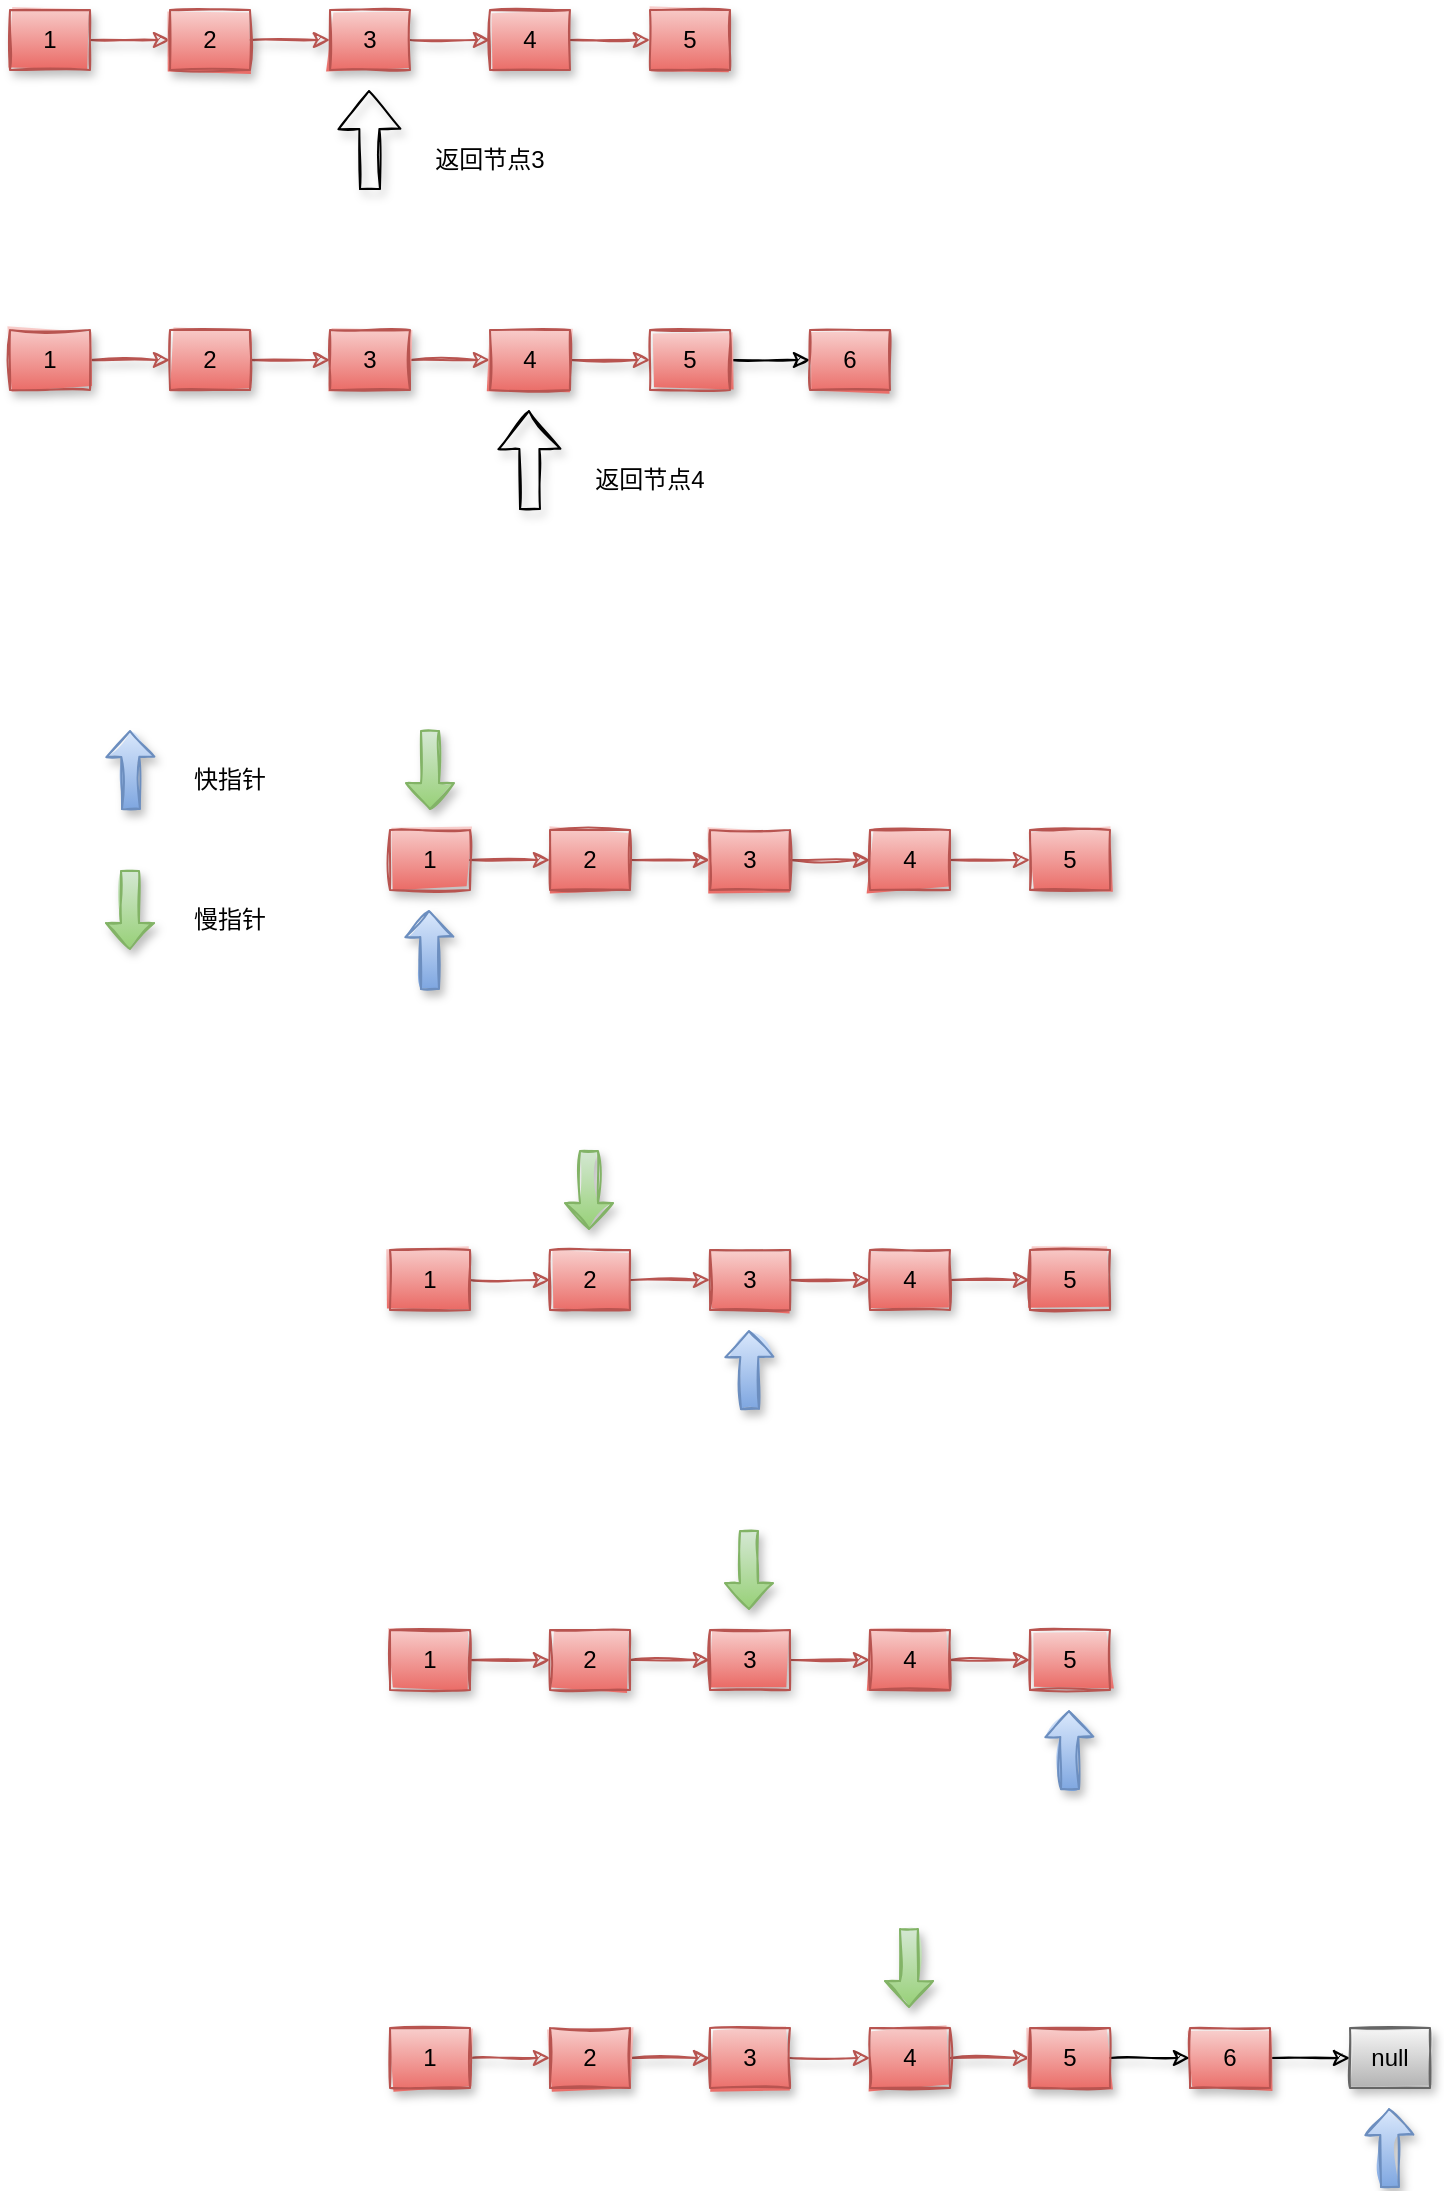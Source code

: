<mxfile version="15.9.1" type="github">
  <diagram id="0DmhKtrQQN23l6t86Fgn" name="第 1 页">
    <mxGraphModel dx="1042" dy="674" grid="1" gridSize="10" guides="1" tooltips="1" connect="1" arrows="1" fold="1" page="1" pageScale="1" pageWidth="827" pageHeight="1169" math="0" shadow="0">
      <root>
        <mxCell id="0" />
        <mxCell id="1" parent="0" />
        <mxCell id="HGLe5gLv3orTPowbgpZ5-3" value="" style="edgeStyle=orthogonalEdgeStyle;rounded=0;orthogonalLoop=1;jettySize=auto;html=1;sketch=1;shadow=1;fillColor=#f8cecc;strokeColor=#b85450;gradientColor=#ea6b66;" edge="1" parent="1" source="HGLe5gLv3orTPowbgpZ5-1" target="HGLe5gLv3orTPowbgpZ5-2">
          <mxGeometry relative="1" as="geometry" />
        </mxCell>
        <mxCell id="HGLe5gLv3orTPowbgpZ5-1" value="1" style="rounded=0;whiteSpace=wrap;html=1;sketch=1;shadow=1;fillColor=#f8cecc;strokeColor=#b85450;gradientColor=#ea6b66;" vertex="1" parent="1">
          <mxGeometry x="80" y="80" width="40" height="30" as="geometry" />
        </mxCell>
        <mxCell id="HGLe5gLv3orTPowbgpZ5-5" value="" style="edgeStyle=orthogonalEdgeStyle;rounded=0;orthogonalLoop=1;jettySize=auto;html=1;sketch=1;shadow=1;fillColor=#f8cecc;strokeColor=#b85450;gradientColor=#ea6b66;" edge="1" parent="1" source="HGLe5gLv3orTPowbgpZ5-2" target="HGLe5gLv3orTPowbgpZ5-4">
          <mxGeometry relative="1" as="geometry" />
        </mxCell>
        <mxCell id="HGLe5gLv3orTPowbgpZ5-2" value="2" style="rounded=0;whiteSpace=wrap;html=1;sketch=1;shadow=1;fillColor=#f8cecc;strokeColor=#b85450;gradientColor=#ea6b66;" vertex="1" parent="1">
          <mxGeometry x="160" y="80" width="40" height="30" as="geometry" />
        </mxCell>
        <mxCell id="HGLe5gLv3orTPowbgpZ5-7" value="" style="edgeStyle=orthogonalEdgeStyle;rounded=0;orthogonalLoop=1;jettySize=auto;html=1;sketch=1;shadow=1;fillColor=#f8cecc;strokeColor=#b85450;gradientColor=#ea6b66;" edge="1" parent="1" source="HGLe5gLv3orTPowbgpZ5-4" target="HGLe5gLv3orTPowbgpZ5-6">
          <mxGeometry relative="1" as="geometry" />
        </mxCell>
        <mxCell id="HGLe5gLv3orTPowbgpZ5-4" value="3" style="rounded=0;whiteSpace=wrap;html=1;sketch=1;shadow=1;fillColor=#f8cecc;strokeColor=#b85450;gradientColor=#ea6b66;" vertex="1" parent="1">
          <mxGeometry x="240" y="80" width="40" height="30" as="geometry" />
        </mxCell>
        <mxCell id="HGLe5gLv3orTPowbgpZ5-9" value="" style="edgeStyle=orthogonalEdgeStyle;rounded=0;orthogonalLoop=1;jettySize=auto;html=1;sketch=1;shadow=1;fillColor=#f8cecc;strokeColor=#b85450;gradientColor=#ea6b66;" edge="1" parent="1" source="HGLe5gLv3orTPowbgpZ5-6" target="HGLe5gLv3orTPowbgpZ5-8">
          <mxGeometry relative="1" as="geometry" />
        </mxCell>
        <mxCell id="HGLe5gLv3orTPowbgpZ5-6" value="4" style="rounded=0;whiteSpace=wrap;html=1;sketch=1;shadow=1;fillColor=#f8cecc;strokeColor=#b85450;gradientColor=#ea6b66;" vertex="1" parent="1">
          <mxGeometry x="320" y="80" width="40" height="30" as="geometry" />
        </mxCell>
        <mxCell id="HGLe5gLv3orTPowbgpZ5-8" value="5" style="rounded=0;whiteSpace=wrap;html=1;sketch=1;shadow=1;fillColor=#f8cecc;strokeColor=#b85450;gradientColor=#ea6b66;" vertex="1" parent="1">
          <mxGeometry x="400" y="80" width="40" height="30" as="geometry" />
        </mxCell>
        <mxCell id="HGLe5gLv3orTPowbgpZ5-10" value="" style="shape=flexArrow;endArrow=classic;html=1;rounded=0;shadow=1;sketch=1;" edge="1" parent="1">
          <mxGeometry width="50" height="50" relative="1" as="geometry">
            <mxPoint x="260" y="170" as="sourcePoint" />
            <mxPoint x="259.5" y="120" as="targetPoint" />
          </mxGeometry>
        </mxCell>
        <mxCell id="HGLe5gLv3orTPowbgpZ5-11" value="" style="edgeStyle=orthogonalEdgeStyle;rounded=0;orthogonalLoop=1;jettySize=auto;html=1;sketch=1;shadow=1;fillColor=#f8cecc;strokeColor=#b85450;gradientColor=#ea6b66;" edge="1" parent="1" source="HGLe5gLv3orTPowbgpZ5-12" target="HGLe5gLv3orTPowbgpZ5-14">
          <mxGeometry relative="1" as="geometry" />
        </mxCell>
        <mxCell id="HGLe5gLv3orTPowbgpZ5-12" value="1" style="rounded=0;whiteSpace=wrap;html=1;sketch=1;shadow=1;fillColor=#f8cecc;strokeColor=#b85450;gradientColor=#ea6b66;" vertex="1" parent="1">
          <mxGeometry x="80" y="240" width="40" height="30" as="geometry" />
        </mxCell>
        <mxCell id="HGLe5gLv3orTPowbgpZ5-13" value="" style="edgeStyle=orthogonalEdgeStyle;rounded=0;orthogonalLoop=1;jettySize=auto;html=1;sketch=1;shadow=1;fillColor=#f8cecc;strokeColor=#b85450;gradientColor=#ea6b66;" edge="1" parent="1" source="HGLe5gLv3orTPowbgpZ5-14" target="HGLe5gLv3orTPowbgpZ5-16">
          <mxGeometry relative="1" as="geometry" />
        </mxCell>
        <mxCell id="HGLe5gLv3orTPowbgpZ5-14" value="2" style="rounded=0;whiteSpace=wrap;html=1;sketch=1;shadow=1;fillColor=#f8cecc;strokeColor=#b85450;gradientColor=#ea6b66;" vertex="1" parent="1">
          <mxGeometry x="160" y="240" width="40" height="30" as="geometry" />
        </mxCell>
        <mxCell id="HGLe5gLv3orTPowbgpZ5-15" value="" style="edgeStyle=orthogonalEdgeStyle;rounded=0;orthogonalLoop=1;jettySize=auto;html=1;sketch=1;shadow=1;fillColor=#f8cecc;strokeColor=#b85450;gradientColor=#ea6b66;" edge="1" parent="1" source="HGLe5gLv3orTPowbgpZ5-16" target="HGLe5gLv3orTPowbgpZ5-18">
          <mxGeometry relative="1" as="geometry" />
        </mxCell>
        <mxCell id="HGLe5gLv3orTPowbgpZ5-16" value="3" style="rounded=0;whiteSpace=wrap;html=1;sketch=1;shadow=1;fillColor=#f8cecc;strokeColor=#b85450;gradientColor=#ea6b66;" vertex="1" parent="1">
          <mxGeometry x="240" y="240" width="40" height="30" as="geometry" />
        </mxCell>
        <mxCell id="HGLe5gLv3orTPowbgpZ5-17" value="" style="edgeStyle=orthogonalEdgeStyle;rounded=0;orthogonalLoop=1;jettySize=auto;html=1;sketch=1;shadow=1;fillColor=#f8cecc;strokeColor=#b85450;gradientColor=#ea6b66;" edge="1" parent="1" source="HGLe5gLv3orTPowbgpZ5-18" target="HGLe5gLv3orTPowbgpZ5-19">
          <mxGeometry relative="1" as="geometry" />
        </mxCell>
        <mxCell id="HGLe5gLv3orTPowbgpZ5-18" value="4" style="rounded=0;whiteSpace=wrap;html=1;sketch=1;shadow=1;fillColor=#f8cecc;strokeColor=#b85450;gradientColor=#ea6b66;" vertex="1" parent="1">
          <mxGeometry x="320" y="240" width="40" height="30" as="geometry" />
        </mxCell>
        <mxCell id="HGLe5gLv3orTPowbgpZ5-22" value="" style="edgeStyle=orthogonalEdgeStyle;rounded=0;sketch=1;orthogonalLoop=1;jettySize=auto;html=1;shadow=1;" edge="1" parent="1" source="HGLe5gLv3orTPowbgpZ5-19" target="HGLe5gLv3orTPowbgpZ5-21">
          <mxGeometry relative="1" as="geometry" />
        </mxCell>
        <mxCell id="HGLe5gLv3orTPowbgpZ5-19" value="5" style="rounded=0;whiteSpace=wrap;html=1;sketch=1;shadow=1;fillColor=#f8cecc;strokeColor=#b85450;gradientColor=#ea6b66;" vertex="1" parent="1">
          <mxGeometry x="400" y="240" width="40" height="30" as="geometry" />
        </mxCell>
        <mxCell id="HGLe5gLv3orTPowbgpZ5-20" value="" style="shape=flexArrow;endArrow=classic;html=1;rounded=0;shadow=1;sketch=1;" edge="1" parent="1">
          <mxGeometry width="50" height="50" relative="1" as="geometry">
            <mxPoint x="340" y="330" as="sourcePoint" />
            <mxPoint x="339.5" y="280" as="targetPoint" />
          </mxGeometry>
        </mxCell>
        <mxCell id="HGLe5gLv3orTPowbgpZ5-21" value="6" style="rounded=0;whiteSpace=wrap;html=1;sketch=1;shadow=1;fillColor=#f8cecc;strokeColor=#b85450;gradientColor=#ea6b66;" vertex="1" parent="1">
          <mxGeometry x="480" y="240" width="40" height="30" as="geometry" />
        </mxCell>
        <mxCell id="HGLe5gLv3orTPowbgpZ5-26" value="返回节点3" style="text;html=1;strokeColor=none;fillColor=none;align=center;verticalAlign=middle;whiteSpace=wrap;rounded=0;shadow=1;" vertex="1" parent="1">
          <mxGeometry x="290" y="140" width="60" height="30" as="geometry" />
        </mxCell>
        <mxCell id="HGLe5gLv3orTPowbgpZ5-27" value="返回节点4" style="text;html=1;strokeColor=none;fillColor=none;align=center;verticalAlign=middle;whiteSpace=wrap;rounded=0;shadow=1;" vertex="1" parent="1">
          <mxGeometry x="370" y="300" width="60" height="30" as="geometry" />
        </mxCell>
        <mxCell id="HGLe5gLv3orTPowbgpZ5-28" value="" style="edgeStyle=orthogonalEdgeStyle;rounded=0;orthogonalLoop=1;jettySize=auto;html=1;sketch=1;shadow=1;fillColor=#f8cecc;strokeColor=#b85450;gradientColor=#ea6b66;" edge="1" parent="1" source="HGLe5gLv3orTPowbgpZ5-29" target="HGLe5gLv3orTPowbgpZ5-31">
          <mxGeometry relative="1" as="geometry" />
        </mxCell>
        <mxCell id="HGLe5gLv3orTPowbgpZ5-29" value="1" style="rounded=0;whiteSpace=wrap;html=1;sketch=1;shadow=1;fillColor=#f8cecc;strokeColor=#b85450;gradientColor=#ea6b66;" vertex="1" parent="1">
          <mxGeometry x="270" y="490" width="40" height="30" as="geometry" />
        </mxCell>
        <mxCell id="HGLe5gLv3orTPowbgpZ5-30" value="" style="edgeStyle=orthogonalEdgeStyle;rounded=0;orthogonalLoop=1;jettySize=auto;html=1;sketch=1;shadow=1;fillColor=#f8cecc;strokeColor=#b85450;gradientColor=#ea6b66;" edge="1" parent="1" source="HGLe5gLv3orTPowbgpZ5-31" target="HGLe5gLv3orTPowbgpZ5-33">
          <mxGeometry relative="1" as="geometry" />
        </mxCell>
        <mxCell id="HGLe5gLv3orTPowbgpZ5-31" value="2" style="rounded=0;whiteSpace=wrap;html=1;sketch=1;shadow=1;fillColor=#f8cecc;strokeColor=#b85450;gradientColor=#ea6b66;" vertex="1" parent="1">
          <mxGeometry x="350" y="490" width="40" height="30" as="geometry" />
        </mxCell>
        <mxCell id="HGLe5gLv3orTPowbgpZ5-32" value="" style="edgeStyle=orthogonalEdgeStyle;rounded=0;orthogonalLoop=1;jettySize=auto;html=1;sketch=1;shadow=1;fillColor=#f8cecc;strokeColor=#b85450;gradientColor=#ea6b66;" edge="1" parent="1" source="HGLe5gLv3orTPowbgpZ5-33" target="HGLe5gLv3orTPowbgpZ5-35">
          <mxGeometry relative="1" as="geometry" />
        </mxCell>
        <mxCell id="HGLe5gLv3orTPowbgpZ5-33" value="3" style="rounded=0;whiteSpace=wrap;html=1;sketch=1;shadow=1;fillColor=#f8cecc;strokeColor=#b85450;gradientColor=#ea6b66;" vertex="1" parent="1">
          <mxGeometry x="430" y="490" width="40" height="30" as="geometry" />
        </mxCell>
        <mxCell id="HGLe5gLv3orTPowbgpZ5-34" value="" style="edgeStyle=orthogonalEdgeStyle;rounded=0;orthogonalLoop=1;jettySize=auto;html=1;sketch=1;shadow=1;fillColor=#f8cecc;strokeColor=#b85450;gradientColor=#ea6b66;" edge="1" parent="1" source="HGLe5gLv3orTPowbgpZ5-35" target="HGLe5gLv3orTPowbgpZ5-36">
          <mxGeometry relative="1" as="geometry" />
        </mxCell>
        <mxCell id="HGLe5gLv3orTPowbgpZ5-35" value="4" style="rounded=0;whiteSpace=wrap;html=1;sketch=1;shadow=1;fillColor=#f8cecc;strokeColor=#b85450;gradientColor=#ea6b66;" vertex="1" parent="1">
          <mxGeometry x="510" y="490" width="40" height="30" as="geometry" />
        </mxCell>
        <mxCell id="HGLe5gLv3orTPowbgpZ5-36" value="5" style="rounded=0;whiteSpace=wrap;html=1;sketch=1;shadow=1;fillColor=#f8cecc;strokeColor=#b85450;gradientColor=#ea6b66;" vertex="1" parent="1">
          <mxGeometry x="590" y="490" width="40" height="30" as="geometry" />
        </mxCell>
        <mxCell id="HGLe5gLv3orTPowbgpZ5-37" value="" style="shape=flexArrow;endArrow=classic;html=1;rounded=0;shadow=1;sketch=1;width=9;endSize=3.98;endWidth=14;fillColor=#dae8fc;gradientColor=#7ea6e0;strokeColor=#6c8ebf;" edge="1" parent="1">
          <mxGeometry width="50" height="50" relative="1" as="geometry">
            <mxPoint x="290" y="570" as="sourcePoint" />
            <mxPoint x="289.5" y="530" as="targetPoint" />
          </mxGeometry>
        </mxCell>
        <mxCell id="HGLe5gLv3orTPowbgpZ5-39" value="" style="shape=flexArrow;endArrow=classic;html=1;rounded=0;shadow=1;sketch=1;width=9;endSize=3.98;endWidth=14;fillColor=#d5e8d4;gradientColor=#97d077;strokeColor=#82b366;" edge="1" parent="1">
          <mxGeometry width="50" height="50" relative="1" as="geometry">
            <mxPoint x="290" y="440" as="sourcePoint" />
            <mxPoint x="290" y="480" as="targetPoint" />
          </mxGeometry>
        </mxCell>
        <mxCell id="HGLe5gLv3orTPowbgpZ5-42" value="" style="edgeStyle=orthogonalEdgeStyle;rounded=0;orthogonalLoop=1;jettySize=auto;html=1;sketch=1;shadow=1;fillColor=#f8cecc;strokeColor=#b85450;gradientColor=#ea6b66;" edge="1" parent="1" source="HGLe5gLv3orTPowbgpZ5-43" target="HGLe5gLv3orTPowbgpZ5-45">
          <mxGeometry relative="1" as="geometry" />
        </mxCell>
        <mxCell id="HGLe5gLv3orTPowbgpZ5-43" value="1" style="rounded=0;whiteSpace=wrap;html=1;sketch=1;shadow=1;fillColor=#f8cecc;strokeColor=#b85450;gradientColor=#ea6b66;" vertex="1" parent="1">
          <mxGeometry x="270" y="700" width="40" height="30" as="geometry" />
        </mxCell>
        <mxCell id="HGLe5gLv3orTPowbgpZ5-44" value="" style="edgeStyle=orthogonalEdgeStyle;rounded=0;orthogonalLoop=1;jettySize=auto;html=1;sketch=1;shadow=1;fillColor=#f8cecc;strokeColor=#b85450;gradientColor=#ea6b66;" edge="1" parent="1" source="HGLe5gLv3orTPowbgpZ5-45" target="HGLe5gLv3orTPowbgpZ5-47">
          <mxGeometry relative="1" as="geometry" />
        </mxCell>
        <mxCell id="HGLe5gLv3orTPowbgpZ5-45" value="2" style="rounded=0;whiteSpace=wrap;html=1;sketch=1;shadow=1;fillColor=#f8cecc;strokeColor=#b85450;gradientColor=#ea6b66;" vertex="1" parent="1">
          <mxGeometry x="350" y="700" width="40" height="30" as="geometry" />
        </mxCell>
        <mxCell id="HGLe5gLv3orTPowbgpZ5-46" value="" style="edgeStyle=orthogonalEdgeStyle;rounded=0;orthogonalLoop=1;jettySize=auto;html=1;sketch=1;shadow=1;fillColor=#f8cecc;strokeColor=#b85450;gradientColor=#ea6b66;" edge="1" parent="1" source="HGLe5gLv3orTPowbgpZ5-47" target="HGLe5gLv3orTPowbgpZ5-49">
          <mxGeometry relative="1" as="geometry" />
        </mxCell>
        <mxCell id="HGLe5gLv3orTPowbgpZ5-47" value="3" style="rounded=0;whiteSpace=wrap;html=1;sketch=1;shadow=1;fillColor=#f8cecc;strokeColor=#b85450;gradientColor=#ea6b66;" vertex="1" parent="1">
          <mxGeometry x="430" y="700" width="40" height="30" as="geometry" />
        </mxCell>
        <mxCell id="HGLe5gLv3orTPowbgpZ5-48" value="" style="edgeStyle=orthogonalEdgeStyle;rounded=0;orthogonalLoop=1;jettySize=auto;html=1;sketch=1;shadow=1;fillColor=#f8cecc;strokeColor=#b85450;gradientColor=#ea6b66;" edge="1" parent="1" source="HGLe5gLv3orTPowbgpZ5-49" target="HGLe5gLv3orTPowbgpZ5-50">
          <mxGeometry relative="1" as="geometry" />
        </mxCell>
        <mxCell id="HGLe5gLv3orTPowbgpZ5-49" value="4" style="rounded=0;whiteSpace=wrap;html=1;sketch=1;shadow=1;fillColor=#f8cecc;strokeColor=#b85450;gradientColor=#ea6b66;" vertex="1" parent="1">
          <mxGeometry x="510" y="700" width="40" height="30" as="geometry" />
        </mxCell>
        <mxCell id="HGLe5gLv3orTPowbgpZ5-50" value="5" style="rounded=0;whiteSpace=wrap;html=1;sketch=1;shadow=1;fillColor=#f8cecc;strokeColor=#b85450;gradientColor=#ea6b66;" vertex="1" parent="1">
          <mxGeometry x="590" y="700" width="40" height="30" as="geometry" />
        </mxCell>
        <mxCell id="HGLe5gLv3orTPowbgpZ5-51" value="" style="shape=flexArrow;endArrow=classic;html=1;rounded=0;shadow=1;sketch=1;width=9;endSize=3.98;endWidth=14;fillColor=#dae8fc;gradientColor=#7ea6e0;strokeColor=#6c8ebf;" edge="1" parent="1">
          <mxGeometry width="50" height="50" relative="1" as="geometry">
            <mxPoint x="450" y="780" as="sourcePoint" />
            <mxPoint x="449.5" y="740" as="targetPoint" />
          </mxGeometry>
        </mxCell>
        <mxCell id="HGLe5gLv3orTPowbgpZ5-52" value="" style="shape=flexArrow;endArrow=classic;html=1;rounded=0;shadow=1;sketch=1;width=9;endSize=3.98;endWidth=14;fillColor=#d5e8d4;gradientColor=#97d077;strokeColor=#82b366;" edge="1" parent="1">
          <mxGeometry width="50" height="50" relative="1" as="geometry">
            <mxPoint x="369.5" y="650" as="sourcePoint" />
            <mxPoint x="369.5" y="690" as="targetPoint" />
          </mxGeometry>
        </mxCell>
        <mxCell id="HGLe5gLv3orTPowbgpZ5-53" value="" style="edgeStyle=orthogonalEdgeStyle;rounded=0;orthogonalLoop=1;jettySize=auto;html=1;sketch=1;shadow=1;fillColor=#f8cecc;strokeColor=#b85450;gradientColor=#ea6b66;" edge="1" parent="1" source="HGLe5gLv3orTPowbgpZ5-54" target="HGLe5gLv3orTPowbgpZ5-56">
          <mxGeometry relative="1" as="geometry" />
        </mxCell>
        <mxCell id="HGLe5gLv3orTPowbgpZ5-54" value="1" style="rounded=0;whiteSpace=wrap;html=1;sketch=1;shadow=1;fillColor=#f8cecc;strokeColor=#b85450;gradientColor=#ea6b66;" vertex="1" parent="1">
          <mxGeometry x="270" y="890" width="40" height="30" as="geometry" />
        </mxCell>
        <mxCell id="HGLe5gLv3orTPowbgpZ5-55" value="" style="edgeStyle=orthogonalEdgeStyle;rounded=0;orthogonalLoop=1;jettySize=auto;html=1;sketch=1;shadow=1;fillColor=#f8cecc;strokeColor=#b85450;gradientColor=#ea6b66;" edge="1" parent="1" source="HGLe5gLv3orTPowbgpZ5-56" target="HGLe5gLv3orTPowbgpZ5-58">
          <mxGeometry relative="1" as="geometry" />
        </mxCell>
        <mxCell id="HGLe5gLv3orTPowbgpZ5-56" value="2" style="rounded=0;whiteSpace=wrap;html=1;sketch=1;shadow=1;fillColor=#f8cecc;strokeColor=#b85450;gradientColor=#ea6b66;" vertex="1" parent="1">
          <mxGeometry x="350" y="890" width="40" height="30" as="geometry" />
        </mxCell>
        <mxCell id="HGLe5gLv3orTPowbgpZ5-57" value="" style="edgeStyle=orthogonalEdgeStyle;rounded=0;orthogonalLoop=1;jettySize=auto;html=1;sketch=1;shadow=1;fillColor=#f8cecc;strokeColor=#b85450;gradientColor=#ea6b66;" edge="1" parent="1" source="HGLe5gLv3orTPowbgpZ5-58" target="HGLe5gLv3orTPowbgpZ5-60">
          <mxGeometry relative="1" as="geometry" />
        </mxCell>
        <mxCell id="HGLe5gLv3orTPowbgpZ5-58" value="3" style="rounded=0;whiteSpace=wrap;html=1;sketch=1;shadow=1;fillColor=#f8cecc;strokeColor=#b85450;gradientColor=#ea6b66;" vertex="1" parent="1">
          <mxGeometry x="430" y="890" width="40" height="30" as="geometry" />
        </mxCell>
        <mxCell id="HGLe5gLv3orTPowbgpZ5-59" value="" style="edgeStyle=orthogonalEdgeStyle;rounded=0;orthogonalLoop=1;jettySize=auto;html=1;sketch=1;shadow=1;fillColor=#f8cecc;strokeColor=#b85450;gradientColor=#ea6b66;" edge="1" parent="1" source="HGLe5gLv3orTPowbgpZ5-60" target="HGLe5gLv3orTPowbgpZ5-61">
          <mxGeometry relative="1" as="geometry" />
        </mxCell>
        <mxCell id="HGLe5gLv3orTPowbgpZ5-60" value="4" style="rounded=0;whiteSpace=wrap;html=1;sketch=1;shadow=1;fillColor=#f8cecc;strokeColor=#b85450;gradientColor=#ea6b66;" vertex="1" parent="1">
          <mxGeometry x="510" y="890" width="40" height="30" as="geometry" />
        </mxCell>
        <mxCell id="HGLe5gLv3orTPowbgpZ5-61" value="5" style="rounded=0;whiteSpace=wrap;html=1;sketch=1;shadow=1;fillColor=#f8cecc;strokeColor=#b85450;gradientColor=#ea6b66;" vertex="1" parent="1">
          <mxGeometry x="590" y="890" width="40" height="30" as="geometry" />
        </mxCell>
        <mxCell id="HGLe5gLv3orTPowbgpZ5-62" value="" style="shape=flexArrow;endArrow=classic;html=1;rounded=0;shadow=1;sketch=1;width=9;endSize=3.98;endWidth=14;fillColor=#dae8fc;gradientColor=#7ea6e0;strokeColor=#6c8ebf;" edge="1" parent="1">
          <mxGeometry width="50" height="50" relative="1" as="geometry">
            <mxPoint x="610" y="970" as="sourcePoint" />
            <mxPoint x="609.5" y="930" as="targetPoint" />
          </mxGeometry>
        </mxCell>
        <mxCell id="HGLe5gLv3orTPowbgpZ5-63" value="" style="shape=flexArrow;endArrow=classic;html=1;rounded=0;shadow=1;sketch=1;width=9;endSize=3.98;endWidth=14;fillColor=#d5e8d4;gradientColor=#97d077;strokeColor=#82b366;" edge="1" parent="1">
          <mxGeometry width="50" height="50" relative="1" as="geometry">
            <mxPoint x="449.5" y="840" as="sourcePoint" />
            <mxPoint x="449.5" y="880" as="targetPoint" />
          </mxGeometry>
        </mxCell>
        <mxCell id="HGLe5gLv3orTPowbgpZ5-65" value="" style="shape=flexArrow;endArrow=classic;html=1;rounded=0;shadow=1;sketch=1;width=9;endSize=3.98;endWidth=14;fillColor=#dae8fc;gradientColor=#7ea6e0;strokeColor=#6c8ebf;" edge="1" parent="1">
          <mxGeometry width="50" height="50" relative="1" as="geometry">
            <mxPoint x="140.5" y="480" as="sourcePoint" />
            <mxPoint x="140" y="440" as="targetPoint" />
          </mxGeometry>
        </mxCell>
        <mxCell id="HGLe5gLv3orTPowbgpZ5-66" value="快指针" style="text;html=1;strokeColor=none;fillColor=none;align=center;verticalAlign=middle;whiteSpace=wrap;rounded=0;shadow=1;fontColor=#000000;" vertex="1" parent="1">
          <mxGeometry x="160" y="450" width="60" height="30" as="geometry" />
        </mxCell>
        <mxCell id="HGLe5gLv3orTPowbgpZ5-67" value="" style="shape=flexArrow;endArrow=classic;html=1;rounded=0;shadow=1;sketch=1;width=9;endSize=3.98;endWidth=14;fillColor=#d5e8d4;gradientColor=#97d077;strokeColor=#82b366;" edge="1" parent="1">
          <mxGeometry width="50" height="50" relative="1" as="geometry">
            <mxPoint x="140" y="510" as="sourcePoint" />
            <mxPoint x="140" y="550" as="targetPoint" />
          </mxGeometry>
        </mxCell>
        <mxCell id="HGLe5gLv3orTPowbgpZ5-68" value="慢指针" style="text;html=1;strokeColor=none;fillColor=none;align=center;verticalAlign=middle;whiteSpace=wrap;rounded=0;shadow=1;fontColor=#000000;" vertex="1" parent="1">
          <mxGeometry x="160" y="520" width="60" height="30" as="geometry" />
        </mxCell>
        <mxCell id="HGLe5gLv3orTPowbgpZ5-69" value="" style="edgeStyle=orthogonalEdgeStyle;rounded=0;orthogonalLoop=1;jettySize=auto;html=1;sketch=1;shadow=1;fillColor=#f8cecc;strokeColor=#b85450;gradientColor=#ea6b66;" edge="1" parent="1" source="HGLe5gLv3orTPowbgpZ5-70" target="HGLe5gLv3orTPowbgpZ5-72">
          <mxGeometry relative="1" as="geometry" />
        </mxCell>
        <mxCell id="HGLe5gLv3orTPowbgpZ5-70" value="1" style="rounded=0;whiteSpace=wrap;html=1;sketch=1;shadow=1;fillColor=#f8cecc;strokeColor=#b85450;gradientColor=#ea6b66;" vertex="1" parent="1">
          <mxGeometry x="270" y="1089" width="40" height="30" as="geometry" />
        </mxCell>
        <mxCell id="HGLe5gLv3orTPowbgpZ5-71" value="" style="edgeStyle=orthogonalEdgeStyle;rounded=0;orthogonalLoop=1;jettySize=auto;html=1;sketch=1;shadow=1;fillColor=#f8cecc;strokeColor=#b85450;gradientColor=#ea6b66;" edge="1" parent="1" source="HGLe5gLv3orTPowbgpZ5-72" target="HGLe5gLv3orTPowbgpZ5-74">
          <mxGeometry relative="1" as="geometry" />
        </mxCell>
        <mxCell id="HGLe5gLv3orTPowbgpZ5-72" value="2" style="rounded=0;whiteSpace=wrap;html=1;sketch=1;shadow=1;fillColor=#f8cecc;strokeColor=#b85450;gradientColor=#ea6b66;" vertex="1" parent="1">
          <mxGeometry x="350" y="1089" width="40" height="30" as="geometry" />
        </mxCell>
        <mxCell id="HGLe5gLv3orTPowbgpZ5-73" value="" style="edgeStyle=orthogonalEdgeStyle;rounded=0;orthogonalLoop=1;jettySize=auto;html=1;sketch=1;shadow=1;fillColor=#f8cecc;strokeColor=#b85450;gradientColor=#ea6b66;" edge="1" parent="1" source="HGLe5gLv3orTPowbgpZ5-74" target="HGLe5gLv3orTPowbgpZ5-76">
          <mxGeometry relative="1" as="geometry" />
        </mxCell>
        <mxCell id="HGLe5gLv3orTPowbgpZ5-74" value="3" style="rounded=0;whiteSpace=wrap;html=1;sketch=1;shadow=1;fillColor=#f8cecc;strokeColor=#b85450;gradientColor=#ea6b66;" vertex="1" parent="1">
          <mxGeometry x="430" y="1089" width="40" height="30" as="geometry" />
        </mxCell>
        <mxCell id="HGLe5gLv3orTPowbgpZ5-75" value="" style="edgeStyle=orthogonalEdgeStyle;rounded=0;orthogonalLoop=1;jettySize=auto;html=1;sketch=1;shadow=1;fillColor=#f8cecc;strokeColor=#b85450;gradientColor=#ea6b66;" edge="1" parent="1" source="HGLe5gLv3orTPowbgpZ5-76" target="HGLe5gLv3orTPowbgpZ5-77">
          <mxGeometry relative="1" as="geometry" />
        </mxCell>
        <mxCell id="HGLe5gLv3orTPowbgpZ5-76" value="4" style="rounded=0;whiteSpace=wrap;html=1;sketch=1;shadow=1;fillColor=#f8cecc;strokeColor=#b85450;gradientColor=#ea6b66;" vertex="1" parent="1">
          <mxGeometry x="510" y="1089" width="40" height="30" as="geometry" />
        </mxCell>
        <mxCell id="HGLe5gLv3orTPowbgpZ5-81" value="" style="edgeStyle=orthogonalEdgeStyle;rounded=0;sketch=1;orthogonalLoop=1;jettySize=auto;html=1;shadow=1;fontColor=#000000;" edge="1" parent="1" source="HGLe5gLv3orTPowbgpZ5-77" target="HGLe5gLv3orTPowbgpZ5-80">
          <mxGeometry relative="1" as="geometry" />
        </mxCell>
        <mxCell id="HGLe5gLv3orTPowbgpZ5-77" value="5" style="rounded=0;whiteSpace=wrap;html=1;sketch=1;shadow=1;fillColor=#f8cecc;strokeColor=#b85450;gradientColor=#ea6b66;" vertex="1" parent="1">
          <mxGeometry x="590" y="1089" width="40" height="30" as="geometry" />
        </mxCell>
        <mxCell id="HGLe5gLv3orTPowbgpZ5-78" value="" style="shape=flexArrow;endArrow=classic;html=1;rounded=0;shadow=1;sketch=1;width=9;endSize=3.98;endWidth=14;fillColor=#dae8fc;gradientColor=#7ea6e0;strokeColor=#6c8ebf;" edge="1" parent="1">
          <mxGeometry width="50" height="50" relative="1" as="geometry">
            <mxPoint x="770" y="1169" as="sourcePoint" />
            <mxPoint x="769.5" y="1129" as="targetPoint" />
          </mxGeometry>
        </mxCell>
        <mxCell id="HGLe5gLv3orTPowbgpZ5-79" value="" style="shape=flexArrow;endArrow=classic;html=1;rounded=0;shadow=1;sketch=1;width=9;endSize=3.98;endWidth=14;fillColor=#d5e8d4;gradientColor=#97d077;strokeColor=#82b366;" edge="1" parent="1">
          <mxGeometry width="50" height="50" relative="1" as="geometry">
            <mxPoint x="529.5" y="1039" as="sourcePoint" />
            <mxPoint x="529.5" y="1079" as="targetPoint" />
          </mxGeometry>
        </mxCell>
        <mxCell id="HGLe5gLv3orTPowbgpZ5-83" value="" style="edgeStyle=orthogonalEdgeStyle;rounded=0;sketch=1;orthogonalLoop=1;jettySize=auto;html=1;shadow=1;fontColor=#000000;" edge="1" parent="1" source="HGLe5gLv3orTPowbgpZ5-80" target="HGLe5gLv3orTPowbgpZ5-82">
          <mxGeometry relative="1" as="geometry" />
        </mxCell>
        <mxCell id="HGLe5gLv3orTPowbgpZ5-80" value="6" style="rounded=0;whiteSpace=wrap;html=1;sketch=1;shadow=1;fillColor=#f8cecc;strokeColor=#b85450;gradientColor=#ea6b66;" vertex="1" parent="1">
          <mxGeometry x="670" y="1089" width="40" height="30" as="geometry" />
        </mxCell>
        <mxCell id="HGLe5gLv3orTPowbgpZ5-82" value="null" style="rounded=0;whiteSpace=wrap;html=1;sketch=1;shadow=1;fillColor=#f5f5f5;strokeColor=#666666;gradientColor=#b3b3b3;" vertex="1" parent="1">
          <mxGeometry x="750" y="1089" width="40" height="30" as="geometry" />
        </mxCell>
      </root>
    </mxGraphModel>
  </diagram>
</mxfile>
